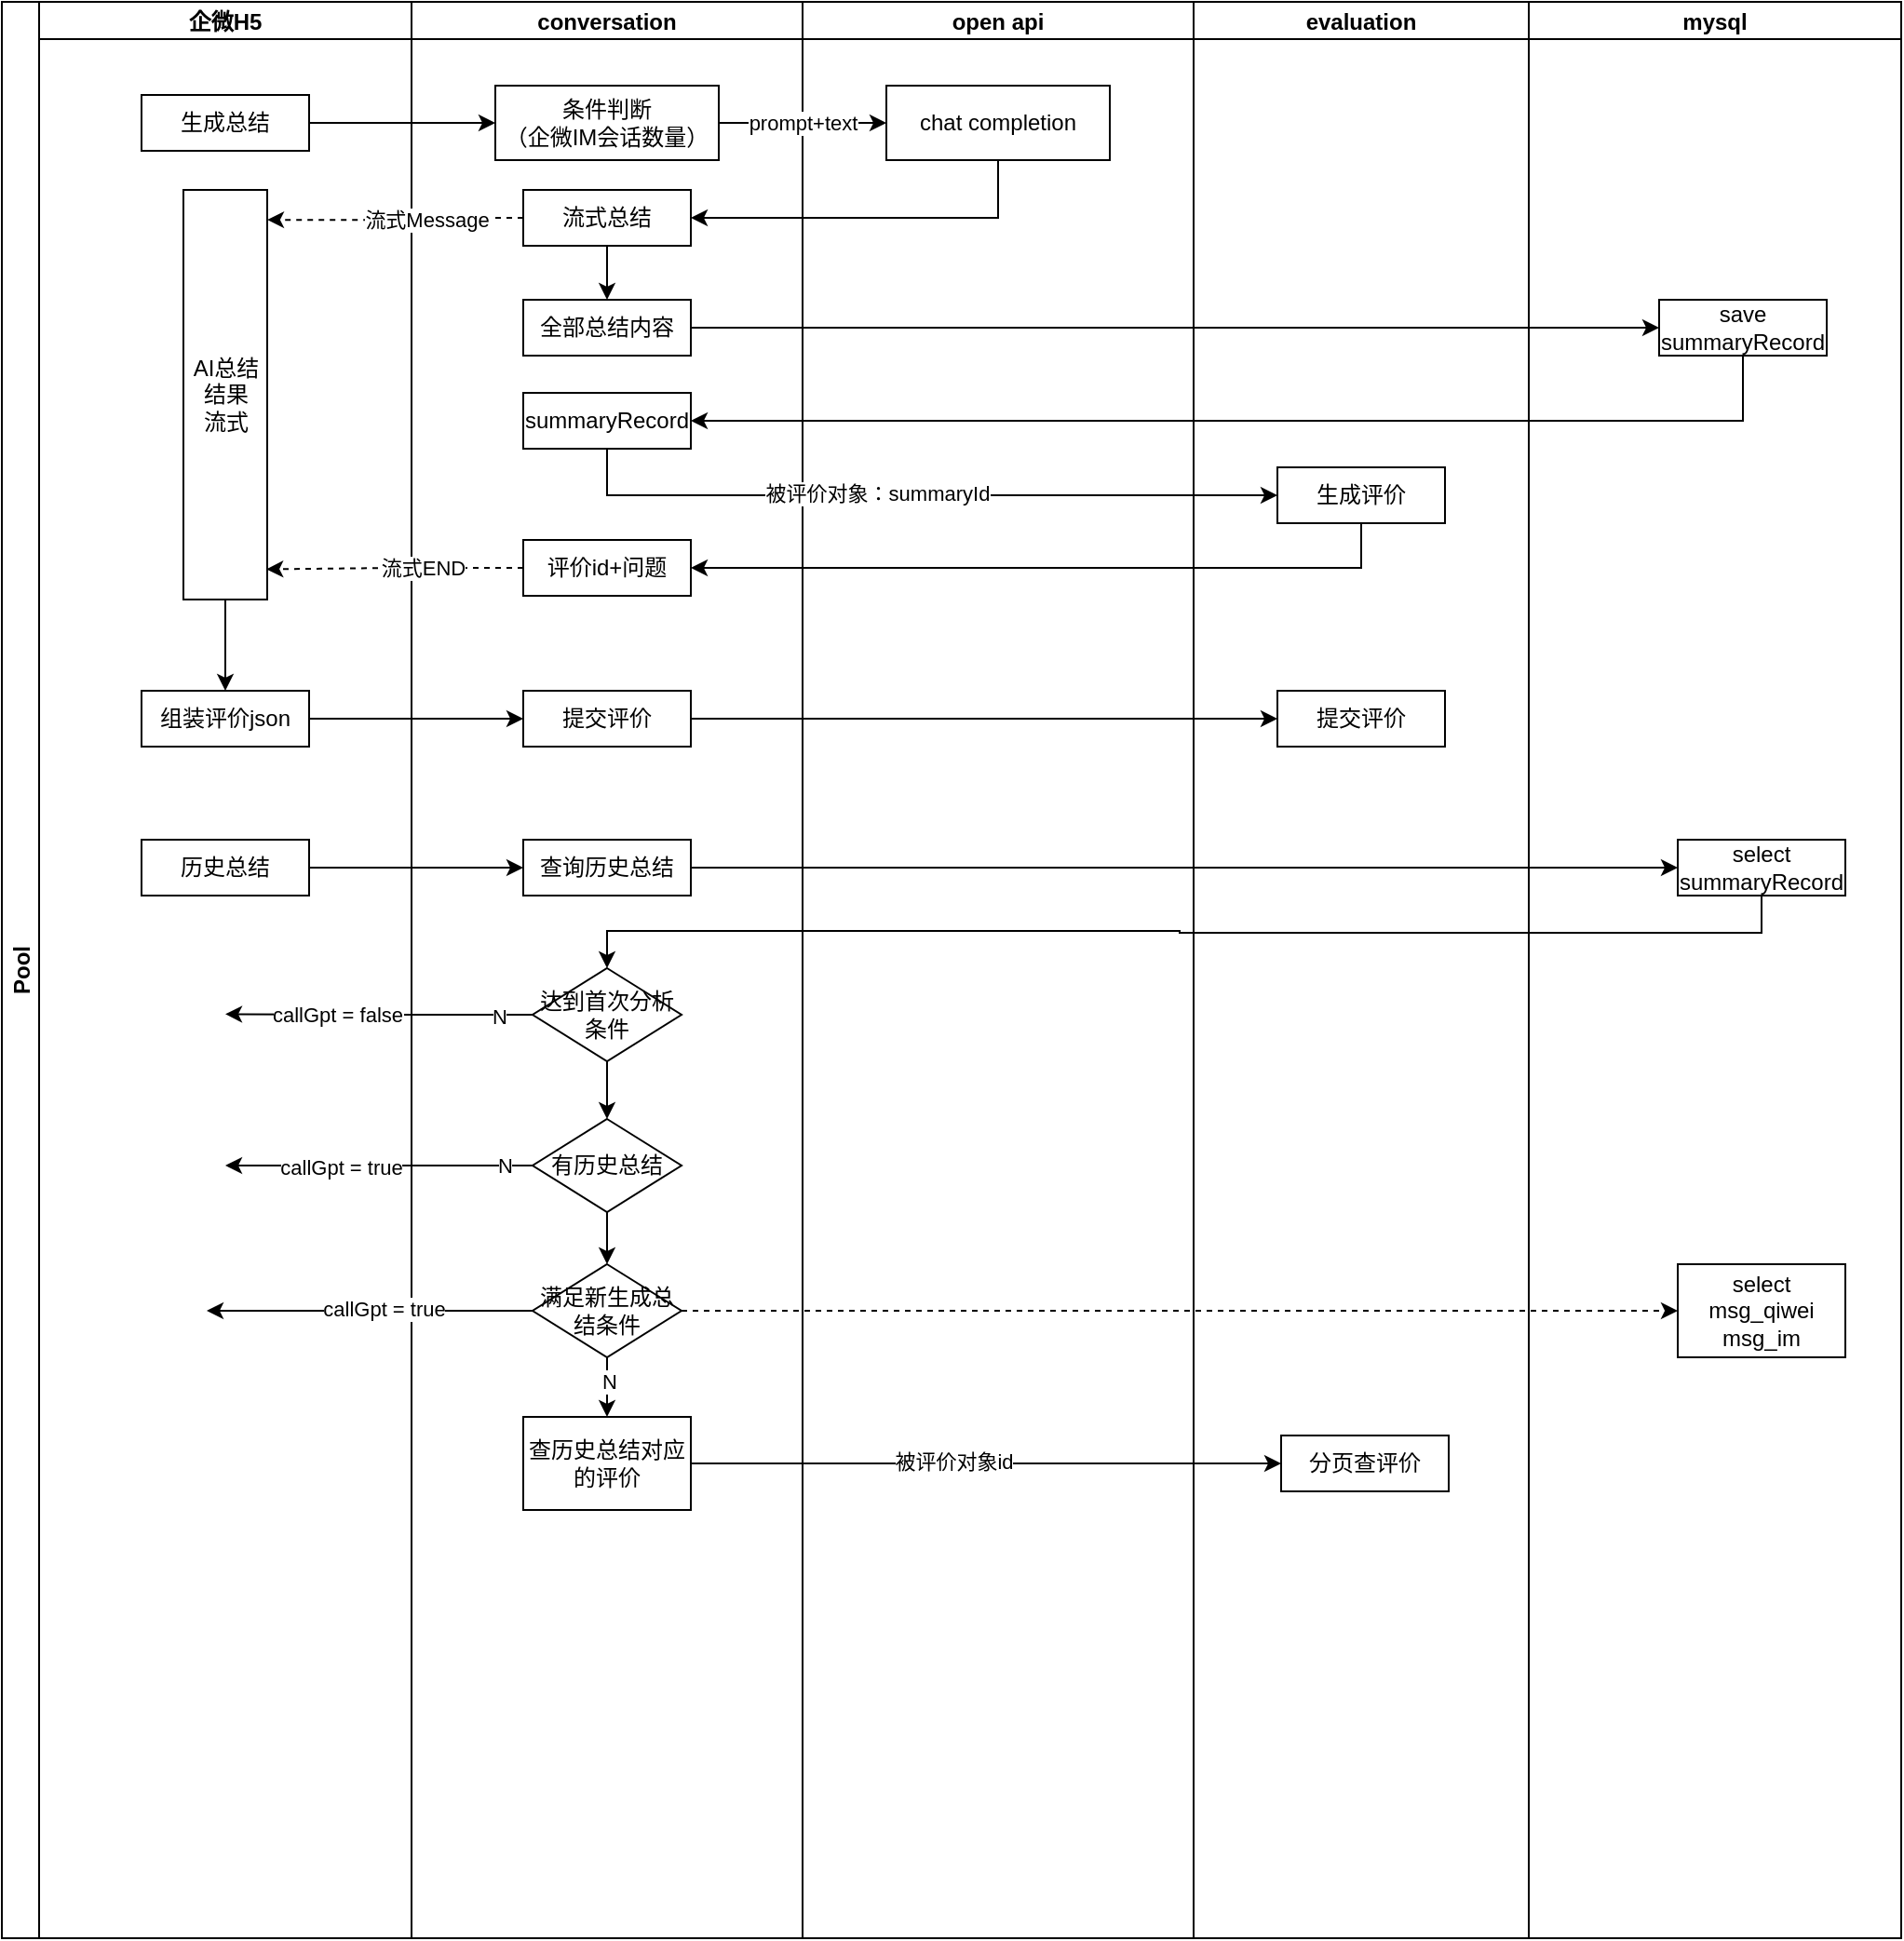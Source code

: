 <mxfile version="24.6.4" type="github">
  <diagram id="prtHgNgQTEPvFCAcTncT" name="Page-1">
    <mxGraphModel dx="1195" dy="658" grid="1" gridSize="10" guides="1" tooltips="1" connect="1" arrows="1" fold="1" page="1" pageScale="1" pageWidth="827" pageHeight="1169" math="0" shadow="0">
      <root>
        <mxCell id="0" />
        <mxCell id="1" parent="0" />
        <mxCell id="zcAVxgTRGgth5SF6y03x-1" value="Pool" style="swimlane;childLayout=stackLayout;resizeParent=1;resizeParentMax=0;startSize=20;horizontal=0;horizontalStack=1;" vertex="1" parent="1">
          <mxGeometry x="50" y="60" width="1020" height="1040" as="geometry">
            <mxRectangle x="180" y="60" width="40" height="50" as="alternateBounds" />
          </mxGeometry>
        </mxCell>
        <mxCell id="zcAVxgTRGgth5SF6y03x-2" value="企微H5" style="swimlane;startSize=20;" vertex="1" parent="zcAVxgTRGgth5SF6y03x-1">
          <mxGeometry x="20" width="200" height="1040" as="geometry" />
        </mxCell>
        <mxCell id="zcAVxgTRGgth5SF6y03x-15" value="生成总结" style="rounded=0;whiteSpace=wrap;html=1;" vertex="1" parent="zcAVxgTRGgth5SF6y03x-2">
          <mxGeometry x="55" y="50" width="90" height="30" as="geometry" />
        </mxCell>
        <mxCell id="zcAVxgTRGgth5SF6y03x-43" style="edgeStyle=orthogonalEdgeStyle;rounded=0;orthogonalLoop=1;jettySize=auto;html=1;" edge="1" parent="zcAVxgTRGgth5SF6y03x-2" source="zcAVxgTRGgth5SF6y03x-24" target="zcAVxgTRGgth5SF6y03x-42">
          <mxGeometry relative="1" as="geometry" />
        </mxCell>
        <mxCell id="zcAVxgTRGgth5SF6y03x-24" value="AI总结结果&lt;div&gt;流式&lt;/div&gt;" style="rounded=0;whiteSpace=wrap;html=1;" vertex="1" parent="zcAVxgTRGgth5SF6y03x-2">
          <mxGeometry x="77.5" y="101" width="45" height="220" as="geometry" />
        </mxCell>
        <mxCell id="zcAVxgTRGgth5SF6y03x-42" value="组装评价json" style="rounded=0;whiteSpace=wrap;html=1;" vertex="1" parent="zcAVxgTRGgth5SF6y03x-2">
          <mxGeometry x="55" y="370" width="90" height="30" as="geometry" />
        </mxCell>
        <mxCell id="zcAVxgTRGgth5SF6y03x-48" value="历史总结" style="rounded=0;whiteSpace=wrap;html=1;" vertex="1" parent="zcAVxgTRGgth5SF6y03x-2">
          <mxGeometry x="55" y="450" width="90" height="30" as="geometry" />
        </mxCell>
        <mxCell id="zcAVxgTRGgth5SF6y03x-3" value="conversation" style="swimlane;startSize=20;" vertex="1" parent="zcAVxgTRGgth5SF6y03x-1">
          <mxGeometry x="220" width="210" height="1040" as="geometry" />
        </mxCell>
        <mxCell id="zcAVxgTRGgth5SF6y03x-17" value="条件判断&lt;div&gt;（企微IM会话数量）&lt;/div&gt;" style="rounded=0;whiteSpace=wrap;html=1;" vertex="1" parent="zcAVxgTRGgth5SF6y03x-3">
          <mxGeometry x="45" y="45" width="120" height="40" as="geometry" />
        </mxCell>
        <mxCell id="zcAVxgTRGgth5SF6y03x-27" value="" style="edgeStyle=orthogonalEdgeStyle;rounded=0;orthogonalLoop=1;jettySize=auto;html=1;" edge="1" parent="zcAVxgTRGgth5SF6y03x-3" source="zcAVxgTRGgth5SF6y03x-22" target="zcAVxgTRGgth5SF6y03x-26">
          <mxGeometry relative="1" as="geometry" />
        </mxCell>
        <mxCell id="zcAVxgTRGgth5SF6y03x-22" value="流式总结" style="rounded=0;whiteSpace=wrap;html=1;" vertex="1" parent="zcAVxgTRGgth5SF6y03x-3">
          <mxGeometry x="60" y="101" width="90" height="30" as="geometry" />
        </mxCell>
        <mxCell id="zcAVxgTRGgth5SF6y03x-26" value="全部总结内容" style="rounded=0;whiteSpace=wrap;html=1;" vertex="1" parent="zcAVxgTRGgth5SF6y03x-3">
          <mxGeometry x="60" y="160" width="90" height="30" as="geometry" />
        </mxCell>
        <mxCell id="zcAVxgTRGgth5SF6y03x-30" value="summaryRecord" style="rounded=0;whiteSpace=wrap;html=1;" vertex="1" parent="zcAVxgTRGgth5SF6y03x-3">
          <mxGeometry x="60" y="210" width="90" height="30" as="geometry" />
        </mxCell>
        <mxCell id="zcAVxgTRGgth5SF6y03x-35" value="评价id+问题" style="rounded=0;whiteSpace=wrap;html=1;" vertex="1" parent="zcAVxgTRGgth5SF6y03x-3">
          <mxGeometry x="60" y="289" width="90" height="30" as="geometry" />
        </mxCell>
        <mxCell id="zcAVxgTRGgth5SF6y03x-44" value="提交评价" style="rounded=0;whiteSpace=wrap;html=1;" vertex="1" parent="zcAVxgTRGgth5SF6y03x-3">
          <mxGeometry x="60" y="370" width="90" height="30" as="geometry" />
        </mxCell>
        <mxCell id="zcAVxgTRGgth5SF6y03x-49" value="查询历史总结" style="rounded=0;whiteSpace=wrap;html=1;" vertex="1" parent="zcAVxgTRGgth5SF6y03x-3">
          <mxGeometry x="60" y="450" width="90" height="30" as="geometry" />
        </mxCell>
        <mxCell id="zcAVxgTRGgth5SF6y03x-58" style="edgeStyle=orthogonalEdgeStyle;rounded=0;orthogonalLoop=1;jettySize=auto;html=1;exitX=0.5;exitY=1;exitDx=0;exitDy=0;entryX=0.5;entryY=0;entryDx=0;entryDy=0;" edge="1" parent="zcAVxgTRGgth5SF6y03x-3" source="zcAVxgTRGgth5SF6y03x-68" target="zcAVxgTRGgth5SF6y03x-57">
          <mxGeometry relative="1" as="geometry" />
        </mxCell>
        <mxCell id="zcAVxgTRGgth5SF6y03x-65" style="edgeStyle=orthogonalEdgeStyle;rounded=0;orthogonalLoop=1;jettySize=auto;html=1;exitX=0;exitY=0.5;exitDx=0;exitDy=0;" edge="1" parent="zcAVxgTRGgth5SF6y03x-3" source="zcAVxgTRGgth5SF6y03x-55">
          <mxGeometry relative="1" as="geometry">
            <mxPoint x="-100" y="543.667" as="targetPoint" />
          </mxGeometry>
        </mxCell>
        <mxCell id="zcAVxgTRGgth5SF6y03x-66" value="N" style="edgeLabel;html=1;align=center;verticalAlign=middle;resizable=0;points=[];" vertex="1" connectable="0" parent="zcAVxgTRGgth5SF6y03x-65">
          <mxGeometry x="-0.778" y="1" relative="1" as="geometry">
            <mxPoint as="offset" />
          </mxGeometry>
        </mxCell>
        <mxCell id="zcAVxgTRGgth5SF6y03x-67" value="callGpt = false" style="edgeLabel;html=1;align=center;verticalAlign=middle;resizable=0;points=[];" vertex="1" connectable="0" parent="zcAVxgTRGgth5SF6y03x-65">
          <mxGeometry x="0.278" relative="1" as="geometry">
            <mxPoint as="offset" />
          </mxGeometry>
        </mxCell>
        <mxCell id="zcAVxgTRGgth5SF6y03x-55" value="达到首次分析条件" style="rhombus;whiteSpace=wrap;html=1;" vertex="1" parent="zcAVxgTRGgth5SF6y03x-3">
          <mxGeometry x="65" y="519" width="80" height="50" as="geometry" />
        </mxCell>
        <mxCell id="zcAVxgTRGgth5SF6y03x-62" style="edgeStyle=orthogonalEdgeStyle;rounded=0;orthogonalLoop=1;jettySize=auto;html=1;exitX=0;exitY=0.5;exitDx=0;exitDy=0;" edge="1" parent="zcAVxgTRGgth5SF6y03x-3" source="zcAVxgTRGgth5SF6y03x-57">
          <mxGeometry relative="1" as="geometry">
            <mxPoint x="-110" y="703" as="targetPoint" />
            <mxPoint x="45" y="702.58" as="sourcePoint" />
          </mxGeometry>
        </mxCell>
        <mxCell id="zcAVxgTRGgth5SF6y03x-63" value="callGpt = true" style="edgeLabel;html=1;align=center;verticalAlign=middle;resizable=0;points=[];" vertex="1" connectable="0" parent="zcAVxgTRGgth5SF6y03x-62">
          <mxGeometry x="-0.091" y="-1" relative="1" as="geometry">
            <mxPoint as="offset" />
          </mxGeometry>
        </mxCell>
        <mxCell id="zcAVxgTRGgth5SF6y03x-73" style="edgeStyle=orthogonalEdgeStyle;rounded=0;orthogonalLoop=1;jettySize=auto;html=1;" edge="1" parent="zcAVxgTRGgth5SF6y03x-3" source="zcAVxgTRGgth5SF6y03x-57" target="zcAVxgTRGgth5SF6y03x-74">
          <mxGeometry relative="1" as="geometry">
            <mxPoint x="105" y="760" as="targetPoint" />
          </mxGeometry>
        </mxCell>
        <mxCell id="zcAVxgTRGgth5SF6y03x-77" value="N" style="edgeLabel;html=1;align=center;verticalAlign=middle;resizable=0;points=[];" vertex="1" connectable="0" parent="zcAVxgTRGgth5SF6y03x-73">
          <mxGeometry x="0.181" y="1" relative="1" as="geometry">
            <mxPoint as="offset" />
          </mxGeometry>
        </mxCell>
        <mxCell id="zcAVxgTRGgth5SF6y03x-57" value="满足新生成总结条件" style="rhombus;whiteSpace=wrap;html=1;" vertex="1" parent="zcAVxgTRGgth5SF6y03x-3">
          <mxGeometry x="65" y="678" width="80" height="50" as="geometry" />
        </mxCell>
        <mxCell id="zcAVxgTRGgth5SF6y03x-70" style="edgeStyle=orthogonalEdgeStyle;rounded=0;orthogonalLoop=1;jettySize=auto;html=1;" edge="1" parent="zcAVxgTRGgth5SF6y03x-3" source="zcAVxgTRGgth5SF6y03x-68">
          <mxGeometry relative="1" as="geometry">
            <mxPoint x="-100" y="625" as="targetPoint" />
          </mxGeometry>
        </mxCell>
        <mxCell id="zcAVxgTRGgth5SF6y03x-71" value="callGpt = true" style="edgeLabel;html=1;align=center;verticalAlign=middle;resizable=0;points=[];" vertex="1" connectable="0" parent="zcAVxgTRGgth5SF6y03x-70">
          <mxGeometry x="0.255" relative="1" as="geometry">
            <mxPoint as="offset" />
          </mxGeometry>
        </mxCell>
        <mxCell id="zcAVxgTRGgth5SF6y03x-72" value="N" style="edgeLabel;html=1;align=center;verticalAlign=middle;resizable=0;points=[];" vertex="1" connectable="0" parent="zcAVxgTRGgth5SF6y03x-70">
          <mxGeometry x="-0.819" relative="1" as="geometry">
            <mxPoint as="offset" />
          </mxGeometry>
        </mxCell>
        <mxCell id="zcAVxgTRGgth5SF6y03x-68" value="有历史总结" style="rhombus;whiteSpace=wrap;html=1;" vertex="1" parent="zcAVxgTRGgth5SF6y03x-3">
          <mxGeometry x="65" y="600" width="80" height="50" as="geometry" />
        </mxCell>
        <mxCell id="zcAVxgTRGgth5SF6y03x-69" value="" style="edgeStyle=orthogonalEdgeStyle;rounded=0;orthogonalLoop=1;jettySize=auto;html=1;exitX=0.5;exitY=1;exitDx=0;exitDy=0;entryX=0.5;entryY=0;entryDx=0;entryDy=0;" edge="1" parent="zcAVxgTRGgth5SF6y03x-3" source="zcAVxgTRGgth5SF6y03x-55" target="zcAVxgTRGgth5SF6y03x-68">
          <mxGeometry relative="1" as="geometry">
            <mxPoint x="375" y="629" as="sourcePoint" />
            <mxPoint x="375" y="701" as="targetPoint" />
          </mxGeometry>
        </mxCell>
        <mxCell id="zcAVxgTRGgth5SF6y03x-74" value="查历史总结对应的评价" style="rounded=0;whiteSpace=wrap;html=1;" vertex="1" parent="zcAVxgTRGgth5SF6y03x-3">
          <mxGeometry x="60" y="760" width="90" height="50" as="geometry" />
        </mxCell>
        <mxCell id="zcAVxgTRGgth5SF6y03x-16" value="open api" style="swimlane;startSize=20;" vertex="1" parent="zcAVxgTRGgth5SF6y03x-1">
          <mxGeometry x="430" width="210" height="1040" as="geometry" />
        </mxCell>
        <mxCell id="zcAVxgTRGgth5SF6y03x-18" value="chat completion" style="rounded=0;whiteSpace=wrap;html=1;" vertex="1" parent="zcAVxgTRGgth5SF6y03x-16">
          <mxGeometry x="45" y="45" width="120" height="40" as="geometry" />
        </mxCell>
        <mxCell id="zcAVxgTRGgth5SF6y03x-4" value="evaluation" style="swimlane;startSize=20;" vertex="1" parent="zcAVxgTRGgth5SF6y03x-1">
          <mxGeometry x="640" width="180" height="1040" as="geometry">
            <mxRectangle x="260" width="40" height="480" as="alternateBounds" />
          </mxGeometry>
        </mxCell>
        <mxCell id="zcAVxgTRGgth5SF6y03x-32" value="生成评价" style="rounded=0;whiteSpace=wrap;html=1;" vertex="1" parent="zcAVxgTRGgth5SF6y03x-4">
          <mxGeometry x="45" y="250" width="90" height="30" as="geometry" />
        </mxCell>
        <mxCell id="zcAVxgTRGgth5SF6y03x-45" value="提交评价" style="rounded=0;whiteSpace=wrap;html=1;" vertex="1" parent="zcAVxgTRGgth5SF6y03x-4">
          <mxGeometry x="45" y="370" width="90" height="30" as="geometry" />
        </mxCell>
        <mxCell id="zcAVxgTRGgth5SF6y03x-78" value="分页查评价" style="rounded=0;whiteSpace=wrap;html=1;" vertex="1" parent="zcAVxgTRGgth5SF6y03x-4">
          <mxGeometry x="47" y="770" width="90" height="30" as="geometry" />
        </mxCell>
        <mxCell id="zcAVxgTRGgth5SF6y03x-14" value="mysql" style="swimlane;startSize=20;" vertex="1" parent="zcAVxgTRGgth5SF6y03x-1">
          <mxGeometry x="820" width="200" height="1040" as="geometry">
            <mxRectangle x="260" width="40" height="480" as="alternateBounds" />
          </mxGeometry>
        </mxCell>
        <mxCell id="zcAVxgTRGgth5SF6y03x-28" value="save&lt;div&gt;summaryRecord&lt;/div&gt;" style="rounded=0;whiteSpace=wrap;html=1;" vertex="1" parent="zcAVxgTRGgth5SF6y03x-14">
          <mxGeometry x="70" y="160" width="90" height="30" as="geometry" />
        </mxCell>
        <mxCell id="zcAVxgTRGgth5SF6y03x-50" value="&lt;div&gt;select&lt;/div&gt;&lt;div&gt;summaryRecord&lt;/div&gt;" style="rounded=0;whiteSpace=wrap;html=1;" vertex="1" parent="zcAVxgTRGgth5SF6y03x-14">
          <mxGeometry x="80" y="450" width="90" height="30" as="geometry" />
        </mxCell>
        <mxCell id="zcAVxgTRGgth5SF6y03x-59" value="select&lt;div&gt;msg_qiwei msg_im&lt;/div&gt;" style="rounded=0;whiteSpace=wrap;html=1;" vertex="1" parent="zcAVxgTRGgth5SF6y03x-14">
          <mxGeometry x="80" y="678" width="90" height="50" as="geometry" />
        </mxCell>
        <mxCell id="zcAVxgTRGgth5SF6y03x-19" style="edgeStyle=orthogonalEdgeStyle;rounded=0;orthogonalLoop=1;jettySize=auto;html=1;entryX=0;entryY=0.5;entryDx=0;entryDy=0;" edge="1" parent="zcAVxgTRGgth5SF6y03x-1" source="zcAVxgTRGgth5SF6y03x-17" target="zcAVxgTRGgth5SF6y03x-18">
          <mxGeometry relative="1" as="geometry" />
        </mxCell>
        <mxCell id="zcAVxgTRGgth5SF6y03x-20" value="prompt+text" style="edgeLabel;html=1;align=center;verticalAlign=middle;resizable=0;points=[];" vertex="1" connectable="0" parent="zcAVxgTRGgth5SF6y03x-19">
          <mxGeometry x="-0.352" y="-1" relative="1" as="geometry">
            <mxPoint x="16" y="-1" as="offset" />
          </mxGeometry>
        </mxCell>
        <mxCell id="zcAVxgTRGgth5SF6y03x-23" style="edgeStyle=orthogonalEdgeStyle;rounded=0;orthogonalLoop=1;jettySize=auto;html=1;exitX=0.5;exitY=1;exitDx=0;exitDy=0;entryX=1;entryY=0.5;entryDx=0;entryDy=0;" edge="1" parent="zcAVxgTRGgth5SF6y03x-1" source="zcAVxgTRGgth5SF6y03x-18" target="zcAVxgTRGgth5SF6y03x-22">
          <mxGeometry relative="1" as="geometry" />
        </mxCell>
        <mxCell id="zcAVxgTRGgth5SF6y03x-25" style="edgeStyle=orthogonalEdgeStyle;rounded=0;orthogonalLoop=1;jettySize=auto;html=1;entryX=1;entryY=0.073;entryDx=0;entryDy=0;entryPerimeter=0;dashed=1;" edge="1" parent="zcAVxgTRGgth5SF6y03x-1" source="zcAVxgTRGgth5SF6y03x-22" target="zcAVxgTRGgth5SF6y03x-24">
          <mxGeometry relative="1" as="geometry" />
        </mxCell>
        <mxCell id="zcAVxgTRGgth5SF6y03x-40" value="流式Message" style="edgeLabel;html=1;align=center;verticalAlign=middle;resizable=0;points=[];" vertex="1" connectable="0" parent="zcAVxgTRGgth5SF6y03x-25">
          <mxGeometry x="-0.247" y="1" relative="1" as="geometry">
            <mxPoint as="offset" />
          </mxGeometry>
        </mxCell>
        <mxCell id="zcAVxgTRGgth5SF6y03x-29" style="edgeStyle=orthogonalEdgeStyle;rounded=0;orthogonalLoop=1;jettySize=auto;html=1;" edge="1" parent="zcAVxgTRGgth5SF6y03x-1" source="zcAVxgTRGgth5SF6y03x-26" target="zcAVxgTRGgth5SF6y03x-28">
          <mxGeometry relative="1" as="geometry" />
        </mxCell>
        <mxCell id="zcAVxgTRGgth5SF6y03x-31" style="edgeStyle=orthogonalEdgeStyle;rounded=0;orthogonalLoop=1;jettySize=auto;html=1;entryX=1;entryY=0.5;entryDx=0;entryDy=0;exitX=0.5;exitY=1;exitDx=0;exitDy=0;" edge="1" parent="zcAVxgTRGgth5SF6y03x-1" source="zcAVxgTRGgth5SF6y03x-28" target="zcAVxgTRGgth5SF6y03x-30">
          <mxGeometry relative="1" as="geometry" />
        </mxCell>
        <mxCell id="zcAVxgTRGgth5SF6y03x-33" style="edgeStyle=orthogonalEdgeStyle;rounded=0;orthogonalLoop=1;jettySize=auto;html=1;entryX=0;entryY=0.5;entryDx=0;entryDy=0;exitX=0.5;exitY=1;exitDx=0;exitDy=0;" edge="1" parent="zcAVxgTRGgth5SF6y03x-1" source="zcAVxgTRGgth5SF6y03x-30" target="zcAVxgTRGgth5SF6y03x-32">
          <mxGeometry relative="1" as="geometry" />
        </mxCell>
        <mxCell id="zcAVxgTRGgth5SF6y03x-34" value="被评价对象：summaryId" style="edgeLabel;html=1;align=center;verticalAlign=middle;resizable=0;points=[];" vertex="1" connectable="0" parent="zcAVxgTRGgth5SF6y03x-33">
          <mxGeometry x="-0.117" y="1" relative="1" as="geometry">
            <mxPoint as="offset" />
          </mxGeometry>
        </mxCell>
        <mxCell id="zcAVxgTRGgth5SF6y03x-37" style="edgeStyle=orthogonalEdgeStyle;rounded=0;orthogonalLoop=1;jettySize=auto;html=1;exitX=0.5;exitY=1;exitDx=0;exitDy=0;entryX=1;entryY=0.5;entryDx=0;entryDy=0;" edge="1" parent="zcAVxgTRGgth5SF6y03x-1" source="zcAVxgTRGgth5SF6y03x-32" target="zcAVxgTRGgth5SF6y03x-35">
          <mxGeometry relative="1" as="geometry" />
        </mxCell>
        <mxCell id="zcAVxgTRGgth5SF6y03x-38" style="edgeStyle=orthogonalEdgeStyle;rounded=0;orthogonalLoop=1;jettySize=auto;html=1;exitX=0;exitY=0.5;exitDx=0;exitDy=0;entryX=0.991;entryY=0.926;entryDx=0;entryDy=0;entryPerimeter=0;dashed=1;" edge="1" parent="zcAVxgTRGgth5SF6y03x-1" source="zcAVxgTRGgth5SF6y03x-35" target="zcAVxgTRGgth5SF6y03x-24">
          <mxGeometry relative="1" as="geometry">
            <mxPoint x="180" y="300" as="targetPoint" />
          </mxGeometry>
        </mxCell>
        <mxCell id="zcAVxgTRGgth5SF6y03x-39" value="流式END" style="edgeLabel;html=1;align=center;verticalAlign=middle;resizable=0;points=[];" vertex="1" connectable="0" parent="zcAVxgTRGgth5SF6y03x-38">
          <mxGeometry x="-0.211" relative="1" as="geometry">
            <mxPoint as="offset" />
          </mxGeometry>
        </mxCell>
        <mxCell id="zcAVxgTRGgth5SF6y03x-41" style="edgeStyle=orthogonalEdgeStyle;rounded=0;orthogonalLoop=1;jettySize=auto;html=1;entryX=0;entryY=0.5;entryDx=0;entryDy=0;" edge="1" parent="zcAVxgTRGgth5SF6y03x-1" source="zcAVxgTRGgth5SF6y03x-15" target="zcAVxgTRGgth5SF6y03x-17">
          <mxGeometry relative="1" as="geometry" />
        </mxCell>
        <mxCell id="zcAVxgTRGgth5SF6y03x-46" style="edgeStyle=orthogonalEdgeStyle;rounded=0;orthogonalLoop=1;jettySize=auto;html=1;entryX=0;entryY=0.5;entryDx=0;entryDy=0;" edge="1" parent="zcAVxgTRGgth5SF6y03x-1" source="zcAVxgTRGgth5SF6y03x-42" target="zcAVxgTRGgth5SF6y03x-44">
          <mxGeometry relative="1" as="geometry" />
        </mxCell>
        <mxCell id="zcAVxgTRGgth5SF6y03x-47" style="edgeStyle=orthogonalEdgeStyle;rounded=0;orthogonalLoop=1;jettySize=auto;html=1;" edge="1" parent="zcAVxgTRGgth5SF6y03x-1" source="zcAVxgTRGgth5SF6y03x-44" target="zcAVxgTRGgth5SF6y03x-45">
          <mxGeometry relative="1" as="geometry" />
        </mxCell>
        <mxCell id="zcAVxgTRGgth5SF6y03x-51" style="edgeStyle=orthogonalEdgeStyle;rounded=0;orthogonalLoop=1;jettySize=auto;html=1;" edge="1" parent="zcAVxgTRGgth5SF6y03x-1" source="zcAVxgTRGgth5SF6y03x-49" target="zcAVxgTRGgth5SF6y03x-50">
          <mxGeometry relative="1" as="geometry" />
        </mxCell>
        <mxCell id="zcAVxgTRGgth5SF6y03x-52" style="edgeStyle=orthogonalEdgeStyle;rounded=0;orthogonalLoop=1;jettySize=auto;html=1;" edge="1" parent="zcAVxgTRGgth5SF6y03x-1" source="zcAVxgTRGgth5SF6y03x-48" target="zcAVxgTRGgth5SF6y03x-49">
          <mxGeometry relative="1" as="geometry" />
        </mxCell>
        <mxCell id="zcAVxgTRGgth5SF6y03x-54" style="edgeStyle=orthogonalEdgeStyle;rounded=0;orthogonalLoop=1;jettySize=auto;html=1;exitX=0.5;exitY=1;exitDx=0;exitDy=0;" edge="1" parent="zcAVxgTRGgth5SF6y03x-1" source="zcAVxgTRGgth5SF6y03x-50" target="zcAVxgTRGgth5SF6y03x-55">
          <mxGeometry relative="1" as="geometry">
            <mxPoint x="325" y="520" as="targetPoint" />
          </mxGeometry>
        </mxCell>
        <mxCell id="zcAVxgTRGgth5SF6y03x-60" style="edgeStyle=orthogonalEdgeStyle;rounded=0;orthogonalLoop=1;jettySize=auto;html=1;dashed=1;" edge="1" parent="zcAVxgTRGgth5SF6y03x-1" source="zcAVxgTRGgth5SF6y03x-57" target="zcAVxgTRGgth5SF6y03x-59">
          <mxGeometry relative="1" as="geometry" />
        </mxCell>
        <mxCell id="zcAVxgTRGgth5SF6y03x-79" style="edgeStyle=orthogonalEdgeStyle;rounded=0;orthogonalLoop=1;jettySize=auto;html=1;" edge="1" parent="zcAVxgTRGgth5SF6y03x-1" source="zcAVxgTRGgth5SF6y03x-74" target="zcAVxgTRGgth5SF6y03x-78">
          <mxGeometry relative="1" as="geometry" />
        </mxCell>
        <mxCell id="zcAVxgTRGgth5SF6y03x-80" value="被评价对象id" style="edgeLabel;html=1;align=center;verticalAlign=middle;resizable=0;points=[];" vertex="1" connectable="0" parent="zcAVxgTRGgth5SF6y03x-79">
          <mxGeometry x="-0.111" y="1" relative="1" as="geometry">
            <mxPoint as="offset" />
          </mxGeometry>
        </mxCell>
      </root>
    </mxGraphModel>
  </diagram>
</mxfile>
